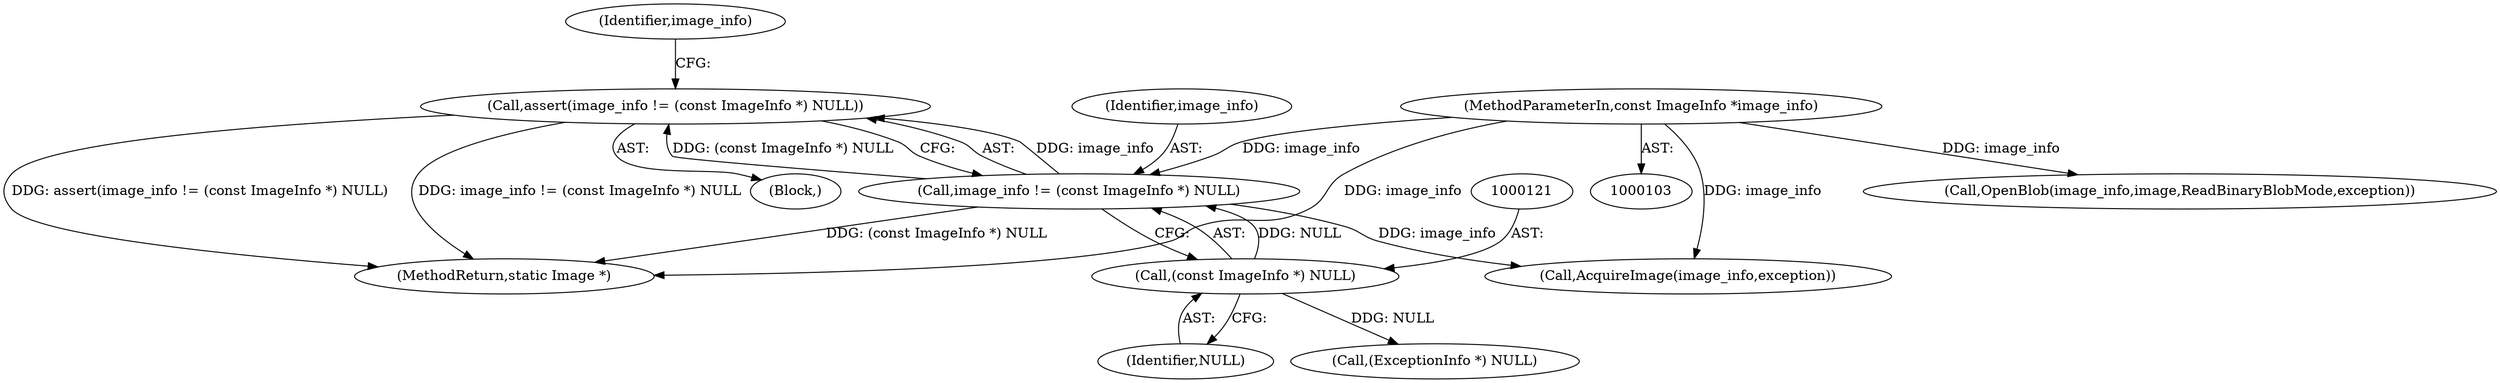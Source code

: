 digraph "0_ImageMagick_4e914bbe371433f0590cefdf3bd5f3a5710069f9@API" {
"1000117" [label="(Call,assert(image_info != (const ImageInfo *) NULL))"];
"1000118" [label="(Call,image_info != (const ImageInfo *) NULL)"];
"1000104" [label="(MethodParameterIn,const ImageInfo *image_info)"];
"1000120" [label="(Call,(const ImageInfo *) NULL)"];
"1000104" [label="(MethodParameterIn,const ImageInfo *image_info)"];
"1000117" [label="(Call,assert(image_info != (const ImageInfo *) NULL))"];
"1000126" [label="(Identifier,image_info)"];
"1000120" [label="(Call,(const ImageInfo *) NULL)"];
"1000158" [label="(Call,AcquireImage(image_info,exception))"];
"1000163" [label="(Call,OpenBlob(image_info,image,ReadBinaryBlobMode,exception))"];
"1000106" [label="(Block,)"];
"1000119" [label="(Identifier,image_info)"];
"1000118" [label="(Call,image_info != (const ImageInfo *) NULL)"];
"1000122" [label="(Identifier,NULL)"];
"1000147" [label="(Call,(ExceptionInfo *) NULL)"];
"1000542" [label="(MethodReturn,static Image *)"];
"1000117" -> "1000106"  [label="AST: "];
"1000117" -> "1000118"  [label="CFG: "];
"1000118" -> "1000117"  [label="AST: "];
"1000126" -> "1000117"  [label="CFG: "];
"1000117" -> "1000542"  [label="DDG: assert(image_info != (const ImageInfo *) NULL)"];
"1000117" -> "1000542"  [label="DDG: image_info != (const ImageInfo *) NULL"];
"1000118" -> "1000117"  [label="DDG: image_info"];
"1000118" -> "1000117"  [label="DDG: (const ImageInfo *) NULL"];
"1000118" -> "1000120"  [label="CFG: "];
"1000119" -> "1000118"  [label="AST: "];
"1000120" -> "1000118"  [label="AST: "];
"1000118" -> "1000542"  [label="DDG: (const ImageInfo *) NULL"];
"1000104" -> "1000118"  [label="DDG: image_info"];
"1000120" -> "1000118"  [label="DDG: NULL"];
"1000118" -> "1000158"  [label="DDG: image_info"];
"1000104" -> "1000103"  [label="AST: "];
"1000104" -> "1000542"  [label="DDG: image_info"];
"1000104" -> "1000158"  [label="DDG: image_info"];
"1000104" -> "1000163"  [label="DDG: image_info"];
"1000120" -> "1000122"  [label="CFG: "];
"1000121" -> "1000120"  [label="AST: "];
"1000122" -> "1000120"  [label="AST: "];
"1000120" -> "1000147"  [label="DDG: NULL"];
}
